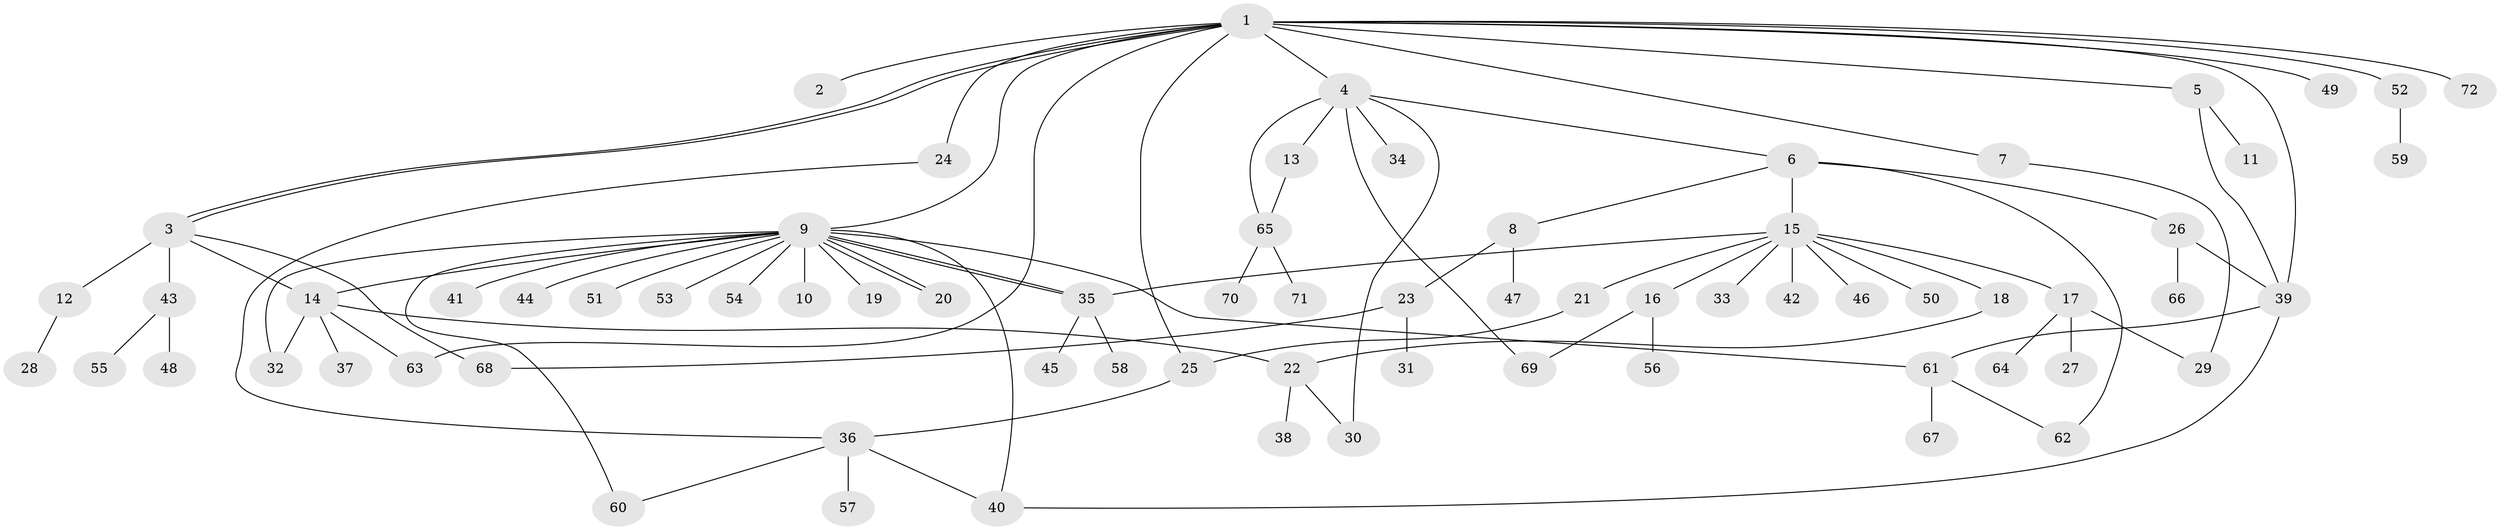 // Generated by graph-tools (version 1.1) at 2025/11/02/27/25 16:11:11]
// undirected, 72 vertices, 93 edges
graph export_dot {
graph [start="1"]
  node [color=gray90,style=filled];
  1;
  2;
  3;
  4;
  5;
  6;
  7;
  8;
  9;
  10;
  11;
  12;
  13;
  14;
  15;
  16;
  17;
  18;
  19;
  20;
  21;
  22;
  23;
  24;
  25;
  26;
  27;
  28;
  29;
  30;
  31;
  32;
  33;
  34;
  35;
  36;
  37;
  38;
  39;
  40;
  41;
  42;
  43;
  44;
  45;
  46;
  47;
  48;
  49;
  50;
  51;
  52;
  53;
  54;
  55;
  56;
  57;
  58;
  59;
  60;
  61;
  62;
  63;
  64;
  65;
  66;
  67;
  68;
  69;
  70;
  71;
  72;
  1 -- 2;
  1 -- 3;
  1 -- 3;
  1 -- 4;
  1 -- 5;
  1 -- 7;
  1 -- 9;
  1 -- 24;
  1 -- 25;
  1 -- 39;
  1 -- 49;
  1 -- 52;
  1 -- 63;
  1 -- 72;
  3 -- 12;
  3 -- 14;
  3 -- 43;
  3 -- 68;
  4 -- 6;
  4 -- 13;
  4 -- 30;
  4 -- 34;
  4 -- 65;
  4 -- 69;
  5 -- 11;
  5 -- 39;
  6 -- 8;
  6 -- 15;
  6 -- 26;
  6 -- 62;
  7 -- 29;
  8 -- 23;
  8 -- 47;
  9 -- 10;
  9 -- 14;
  9 -- 19;
  9 -- 20;
  9 -- 20;
  9 -- 32;
  9 -- 35;
  9 -- 35;
  9 -- 40;
  9 -- 41;
  9 -- 44;
  9 -- 51;
  9 -- 53;
  9 -- 54;
  9 -- 60;
  9 -- 61;
  12 -- 28;
  13 -- 65;
  14 -- 22;
  14 -- 32;
  14 -- 37;
  14 -- 63;
  15 -- 16;
  15 -- 17;
  15 -- 18;
  15 -- 21;
  15 -- 33;
  15 -- 35;
  15 -- 42;
  15 -- 46;
  15 -- 50;
  16 -- 56;
  16 -- 69;
  17 -- 27;
  17 -- 29;
  17 -- 64;
  18 -- 22;
  21 -- 25;
  22 -- 30;
  22 -- 38;
  23 -- 31;
  23 -- 68;
  24 -- 36;
  25 -- 36;
  26 -- 39;
  26 -- 66;
  35 -- 45;
  35 -- 58;
  36 -- 40;
  36 -- 57;
  36 -- 60;
  39 -- 40;
  39 -- 61;
  43 -- 48;
  43 -- 55;
  52 -- 59;
  61 -- 62;
  61 -- 67;
  65 -- 70;
  65 -- 71;
}
